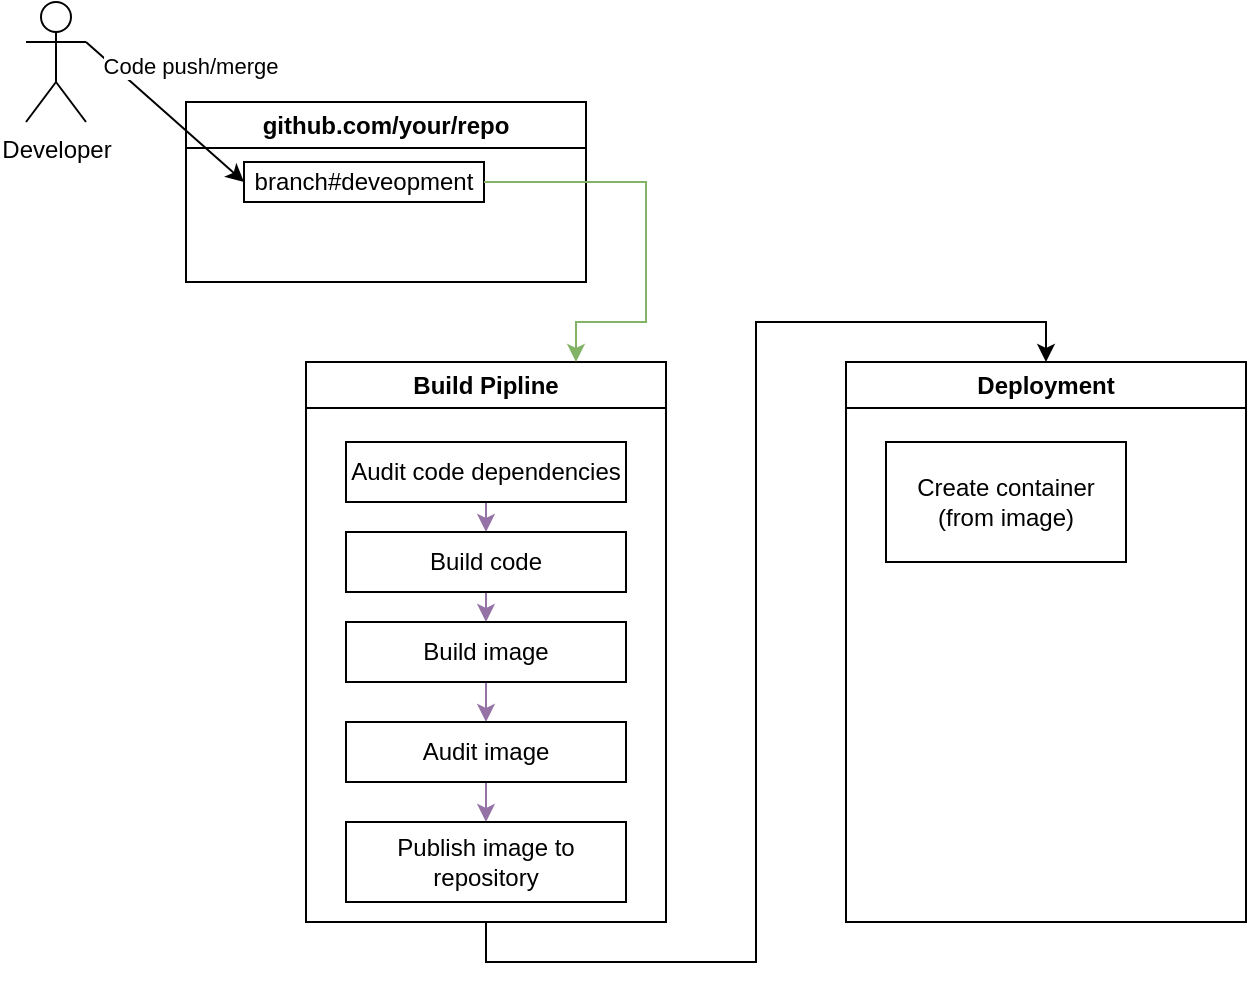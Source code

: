 <mxfile version="24.6.5" type="github">
  <diagram id="Ht1M8jgEwFfnCIfOTk4-" name="Page-1">
    <mxGraphModel dx="2091" dy="1368" grid="1" gridSize="10" guides="1" tooltips="1" connect="1" arrows="1" fold="1" page="1" pageScale="1" pageWidth="1169" pageHeight="827" math="0" shadow="0">
      <root>
        <mxCell id="0" />
        <mxCell id="1" parent="0" />
        <mxCell id="Bgxkm3oLTfypVc-OCxU6-2" value="&lt;div&gt;github.com/your/repo&lt;/div&gt;" style="swimlane;whiteSpace=wrap;html=1;" vertex="1" parent="1">
          <mxGeometry x="90" y="-770" width="200" height="90" as="geometry" />
        </mxCell>
        <mxCell id="Bgxkm3oLTfypVc-OCxU6-6" value="branch#deveopment" style="rounded=0;whiteSpace=wrap;html=1;" vertex="1" parent="Bgxkm3oLTfypVc-OCxU6-2">
          <mxGeometry x="29" y="30" width="120" height="20" as="geometry" />
        </mxCell>
        <mxCell id="Bgxkm3oLTfypVc-OCxU6-3" value="&lt;div&gt;Developer&lt;/div&gt;&lt;div&gt;&lt;br&gt;&lt;/div&gt;" style="shape=umlActor;verticalLabelPosition=bottom;verticalAlign=top;html=1;outlineConnect=0;" vertex="1" parent="1">
          <mxGeometry x="10" y="-820" width="30" height="60" as="geometry" />
        </mxCell>
        <mxCell id="Bgxkm3oLTfypVc-OCxU6-4" value="" style="endArrow=classic;html=1;rounded=0;entryX=0;entryY=0.5;entryDx=0;entryDy=0;exitX=1;exitY=0.333;exitDx=0;exitDy=0;exitPerimeter=0;" edge="1" parent="1" source="Bgxkm3oLTfypVc-OCxU6-3" target="Bgxkm3oLTfypVc-OCxU6-6">
          <mxGeometry width="50" height="50" relative="1" as="geometry">
            <mxPoint x="50" y="-740" as="sourcePoint" />
            <mxPoint x="500" y="-560" as="targetPoint" />
          </mxGeometry>
        </mxCell>
        <mxCell id="Bgxkm3oLTfypVc-OCxU6-5" value="Code push/merge" style="edgeLabel;html=1;align=center;verticalAlign=middle;resizable=0;points=[];" vertex="1" connectable="0" parent="Bgxkm3oLTfypVc-OCxU6-4">
          <mxGeometry x="0.297" relative="1" as="geometry">
            <mxPoint y="-34" as="offset" />
          </mxGeometry>
        </mxCell>
        <mxCell id="Bgxkm3oLTfypVc-OCxU6-20" style="edgeStyle=orthogonalEdgeStyle;rounded=0;orthogonalLoop=1;jettySize=auto;html=1;exitX=0.5;exitY=1;exitDx=0;exitDy=0;entryX=0.5;entryY=0;entryDx=0;entryDy=0;" edge="1" parent="1" source="Bgxkm3oLTfypVc-OCxU6-8" target="Bgxkm3oLTfypVc-OCxU6-19">
          <mxGeometry relative="1" as="geometry" />
        </mxCell>
        <mxCell id="Bgxkm3oLTfypVc-OCxU6-8" value="Build Pipline" style="swimlane;whiteSpace=wrap;html=1;" vertex="1" parent="1">
          <mxGeometry x="150" y="-640" width="180" height="280" as="geometry" />
        </mxCell>
        <mxCell id="Bgxkm3oLTfypVc-OCxU6-12" style="edgeStyle=orthogonalEdgeStyle;rounded=0;orthogonalLoop=1;jettySize=auto;html=1;exitX=0.5;exitY=1;exitDx=0;exitDy=0;entryX=0.5;entryY=0;entryDx=0;entryDy=0;fillColor=#e1d5e7;strokeColor=#9673a6;" edge="1" parent="Bgxkm3oLTfypVc-OCxU6-8" source="Bgxkm3oLTfypVc-OCxU6-9" target="Bgxkm3oLTfypVc-OCxU6-10">
          <mxGeometry relative="1" as="geometry" />
        </mxCell>
        <mxCell id="Bgxkm3oLTfypVc-OCxU6-9" value="Audit code dependencies" style="rounded=0;whiteSpace=wrap;html=1;" vertex="1" parent="Bgxkm3oLTfypVc-OCxU6-8">
          <mxGeometry x="20" y="40" width="140" height="30" as="geometry" />
        </mxCell>
        <mxCell id="Bgxkm3oLTfypVc-OCxU6-13" style="edgeStyle=orthogonalEdgeStyle;rounded=0;orthogonalLoop=1;jettySize=auto;html=1;exitX=0.5;exitY=1;exitDx=0;exitDy=0;entryX=0.5;entryY=0;entryDx=0;entryDy=0;fillColor=#e1d5e7;strokeColor=#9673a6;" edge="1" parent="Bgxkm3oLTfypVc-OCxU6-8" source="Bgxkm3oLTfypVc-OCxU6-10" target="Bgxkm3oLTfypVc-OCxU6-11">
          <mxGeometry relative="1" as="geometry" />
        </mxCell>
        <mxCell id="Bgxkm3oLTfypVc-OCxU6-10" value="Build code" style="rounded=0;whiteSpace=wrap;html=1;" vertex="1" parent="Bgxkm3oLTfypVc-OCxU6-8">
          <mxGeometry x="20" y="85" width="140" height="30" as="geometry" />
        </mxCell>
        <mxCell id="Bgxkm3oLTfypVc-OCxU6-15" style="edgeStyle=orthogonalEdgeStyle;rounded=0;orthogonalLoop=1;jettySize=auto;html=1;exitX=0.5;exitY=1;exitDx=0;exitDy=0;entryX=0.5;entryY=0;entryDx=0;entryDy=0;fillColor=#e1d5e7;strokeColor=#9673a6;" edge="1" parent="Bgxkm3oLTfypVc-OCxU6-8" source="Bgxkm3oLTfypVc-OCxU6-11" target="Bgxkm3oLTfypVc-OCxU6-14">
          <mxGeometry relative="1" as="geometry" />
        </mxCell>
        <mxCell id="Bgxkm3oLTfypVc-OCxU6-11" value="Build image" style="rounded=0;whiteSpace=wrap;html=1;" vertex="1" parent="Bgxkm3oLTfypVc-OCxU6-8">
          <mxGeometry x="20" y="130" width="140" height="30" as="geometry" />
        </mxCell>
        <mxCell id="Bgxkm3oLTfypVc-OCxU6-18" style="edgeStyle=orthogonalEdgeStyle;rounded=0;orthogonalLoop=1;jettySize=auto;html=1;exitX=0.5;exitY=1;exitDx=0;exitDy=0;entryX=0.5;entryY=0;entryDx=0;entryDy=0;fillColor=#e1d5e7;strokeColor=#9673a6;" edge="1" parent="Bgxkm3oLTfypVc-OCxU6-8" source="Bgxkm3oLTfypVc-OCxU6-14" target="Bgxkm3oLTfypVc-OCxU6-17">
          <mxGeometry relative="1" as="geometry" />
        </mxCell>
        <mxCell id="Bgxkm3oLTfypVc-OCxU6-14" value="Audit image" style="rounded=0;whiteSpace=wrap;html=1;" vertex="1" parent="Bgxkm3oLTfypVc-OCxU6-8">
          <mxGeometry x="20" y="180" width="140" height="30" as="geometry" />
        </mxCell>
        <mxCell id="Bgxkm3oLTfypVc-OCxU6-17" value="Publish image to repository" style="rounded=0;whiteSpace=wrap;html=1;" vertex="1" parent="Bgxkm3oLTfypVc-OCxU6-8">
          <mxGeometry x="20" y="230" width="140" height="40" as="geometry" />
        </mxCell>
        <mxCell id="Bgxkm3oLTfypVc-OCxU6-16" style="edgeStyle=orthogonalEdgeStyle;rounded=0;orthogonalLoop=1;jettySize=auto;html=1;exitX=1;exitY=0.5;exitDx=0;exitDy=0;entryX=0.75;entryY=0;entryDx=0;entryDy=0;fillColor=#d5e8d4;strokeColor=#82b366;" edge="1" parent="1" source="Bgxkm3oLTfypVc-OCxU6-6" target="Bgxkm3oLTfypVc-OCxU6-8">
          <mxGeometry relative="1" as="geometry">
            <Array as="points">
              <mxPoint x="320" y="-730" />
              <mxPoint x="320" y="-660" />
              <mxPoint x="285" y="-660" />
            </Array>
          </mxGeometry>
        </mxCell>
        <mxCell id="Bgxkm3oLTfypVc-OCxU6-19" value="Deployment" style="swimlane;whiteSpace=wrap;html=1;" vertex="1" parent="1">
          <mxGeometry x="420" y="-640" width="200" height="280" as="geometry">
            <mxRectangle x="420" y="-640" width="100" height="30" as="alternateBounds" />
          </mxGeometry>
        </mxCell>
        <mxCell id="Bgxkm3oLTfypVc-OCxU6-21" value="&lt;div&gt;Create container&lt;/div&gt;&lt;div&gt;(from image)&lt;br&gt;&lt;/div&gt;" style="rounded=0;whiteSpace=wrap;html=1;" vertex="1" parent="Bgxkm3oLTfypVc-OCxU6-19">
          <mxGeometry x="20" y="40" width="120" height="60" as="geometry" />
        </mxCell>
      </root>
    </mxGraphModel>
  </diagram>
</mxfile>
